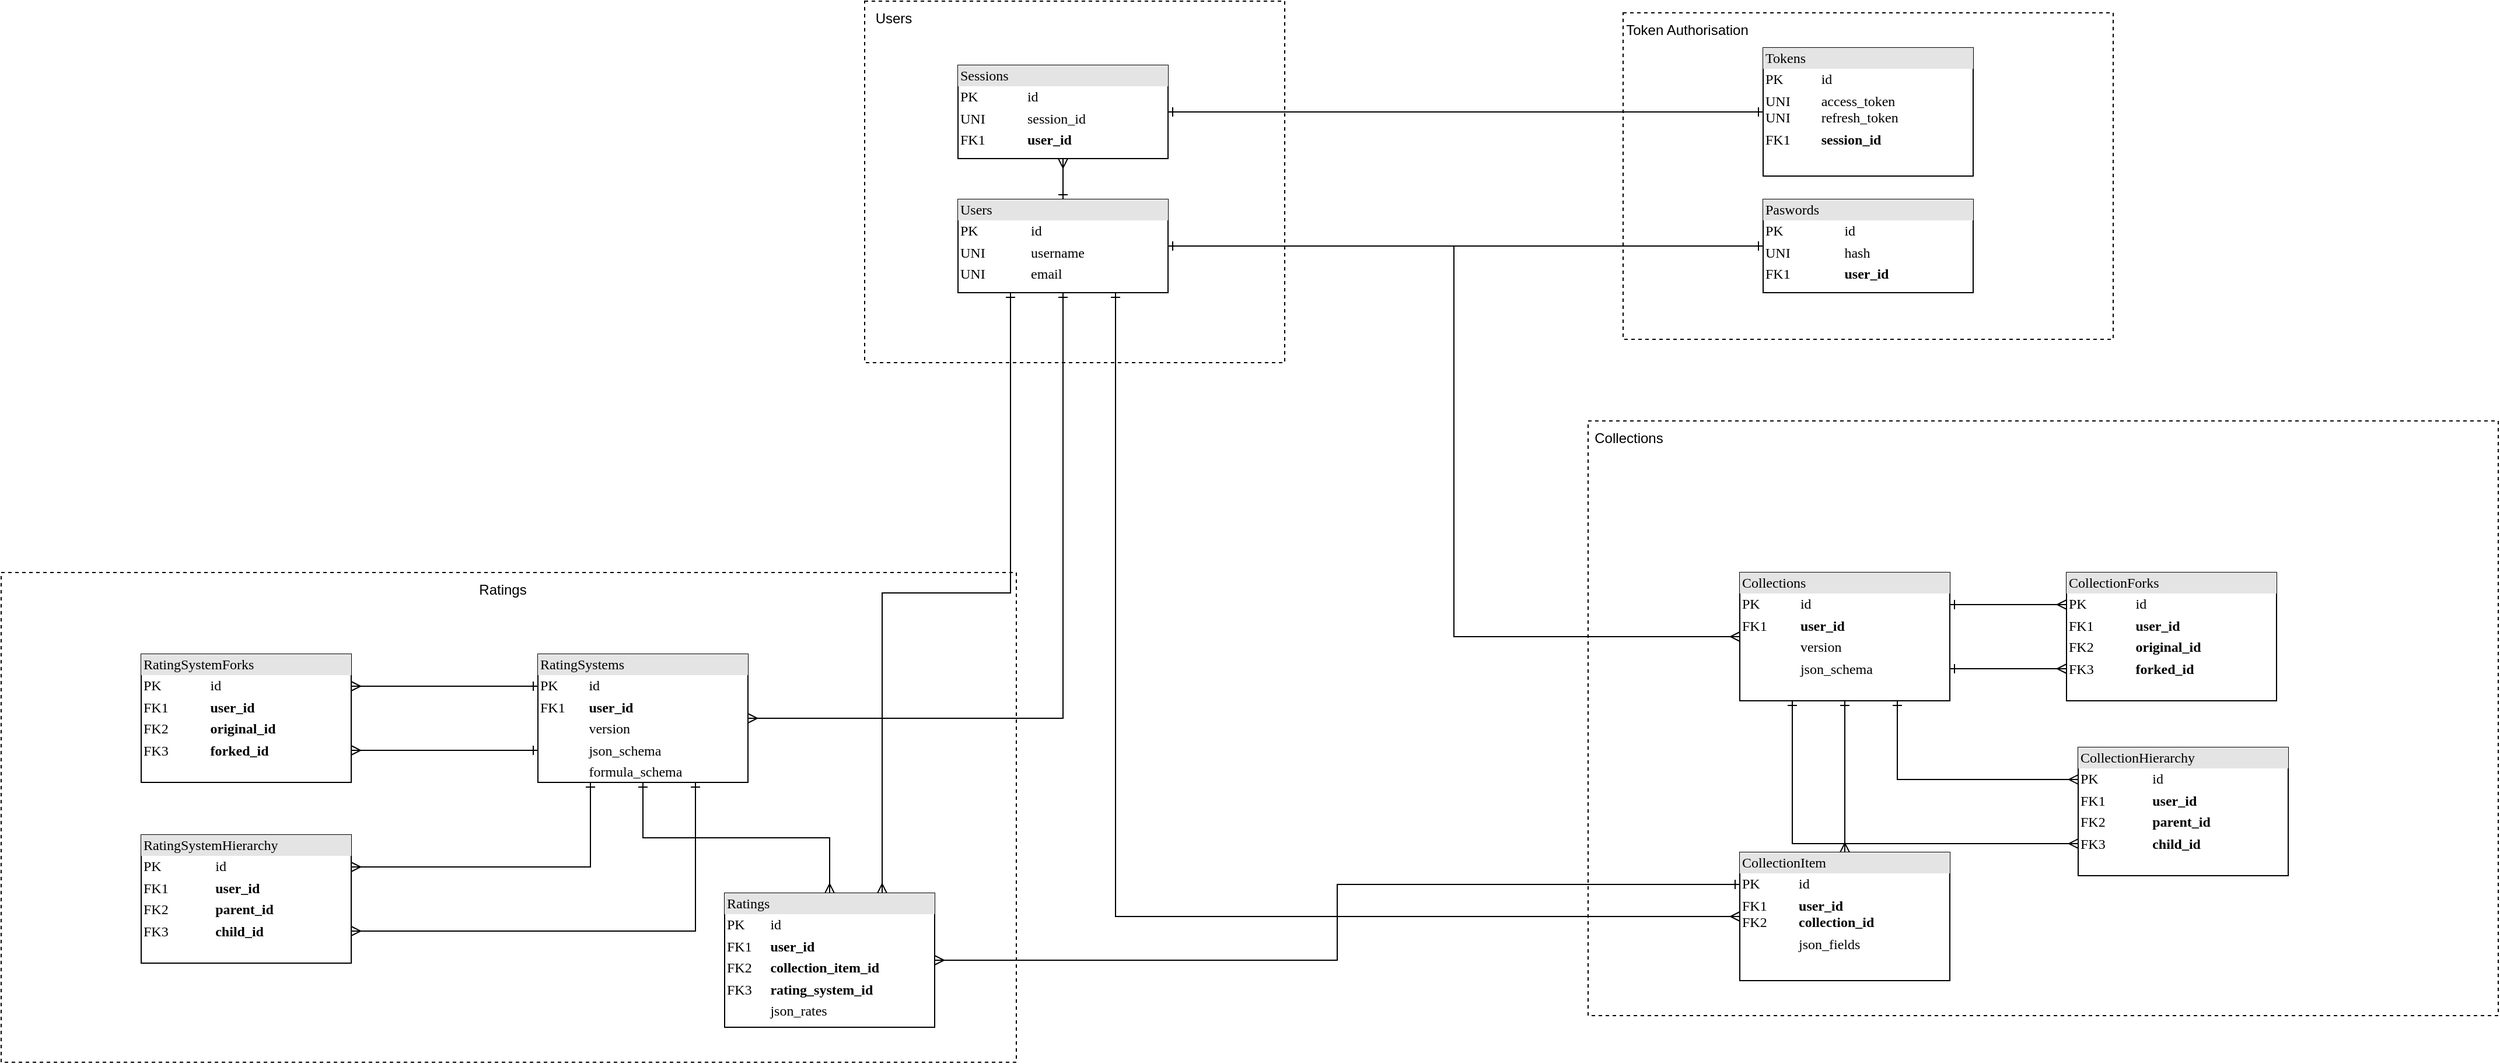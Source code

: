 <mxfile version="26.0.5">
  <diagram name="Page-1" id="2ca16b54-16f6-2749-3443-fa8db7711227">
    <mxGraphModel dx="3174" dy="1098" grid="1" gridSize="10" guides="1" tooltips="1" connect="1" arrows="1" fold="1" page="1" pageScale="1" pageWidth="1100" pageHeight="850" background="none" math="0" shadow="0">
      <root>
        <mxCell id="0" />
        <mxCell id="1" value="Users" style="" parent="0" />
        <mxCell id="23H6w32QPPdcdzGnIBgr-34" value="" style="rounded=0;whiteSpace=wrap;html=1;fillColor=none;dashed=1;" parent="1" vertex="1">
          <mxGeometry x="-30" y="80" width="360" height="310" as="geometry" />
        </mxCell>
        <mxCell id="gnAhnHJ9y2del0xO8nWR-4" style="edgeStyle=orthogonalEdgeStyle;rounded=0;orthogonalLoop=1;jettySize=auto;html=1;entryX=0;entryY=0.5;entryDx=0;entryDy=0;endArrow=ERmany;endFill=0;startArrow=ERone;startFill=0;" edge="1" parent="1" source="2ed32ef02a7f4228-1" target="23H6w32QPPdcdzGnIBgr-82">
          <mxGeometry relative="1" as="geometry" />
        </mxCell>
        <mxCell id="2ed32ef02a7f4228-1" value="&lt;div style=&quot;box-sizing: border-box; width: 100%; background: rgb(228, 228, 228); padding: 2px;&quot;&gt;Users&lt;/div&gt;&lt;table style=&quot;width:100%;font-size:1em;&quot; cellpadding=&quot;2&quot; cellspacing=&quot;0&quot;&gt;&lt;tbody&gt;&lt;tr&gt;&lt;td&gt;PK&lt;/td&gt;&lt;td&gt;id&lt;/td&gt;&lt;/tr&gt;&lt;tr&gt;&lt;td&gt;UNI&lt;/td&gt;&lt;td&gt;username&lt;/td&gt;&lt;/tr&gt;&lt;tr&gt;&lt;td&gt;UNI&lt;/td&gt;&lt;td&gt;email&lt;/td&gt;&lt;/tr&gt;&lt;/tbody&gt;&lt;/table&gt;" style="verticalAlign=top;align=left;overflow=fill;html=1;rounded=0;shadow=0;comic=0;labelBackgroundColor=none;strokeWidth=1;fontFamily=Verdana;fontSize=12" parent="1" vertex="1">
          <mxGeometry x="50" y="250" width="180" height="80" as="geometry" />
        </mxCell>
        <mxCell id="23H6w32QPPdcdzGnIBgr-6" style="edgeStyle=orthogonalEdgeStyle;rounded=0;orthogonalLoop=1;jettySize=auto;html=1;endArrow=ERone;endFill=0;startArrow=ERmany;startFill=0;" parent="1" source="23H6w32QPPdcdzGnIBgr-5" target="2ed32ef02a7f4228-1" edge="1">
          <mxGeometry relative="1" as="geometry" />
        </mxCell>
        <mxCell id="23H6w32QPPdcdzGnIBgr-5" value="&lt;div style=&quot;box-sizing: border-box; width: 100%; background: rgb(228, 228, 228); padding: 2px;&quot;&gt;Sessions&lt;/div&gt;&lt;table style=&quot;width:100%;font-size:1em;&quot; cellpadding=&quot;2&quot; cellspacing=&quot;0&quot;&gt;&lt;tbody&gt;&lt;tr&gt;&lt;td&gt;PK&lt;/td&gt;&lt;td&gt;id&lt;/td&gt;&lt;/tr&gt;&lt;tr&gt;&lt;td&gt;UNI&lt;/td&gt;&lt;td&gt;session_id&lt;/td&gt;&lt;/tr&gt;&lt;tr&gt;&lt;td&gt;FK1&lt;/td&gt;&lt;td&gt;&lt;b&gt;user_id&lt;/b&gt;&lt;/td&gt;&lt;/tr&gt;&lt;/tbody&gt;&lt;/table&gt;" style="verticalAlign=top;align=left;overflow=fill;html=1;rounded=0;shadow=0;comic=0;labelBackgroundColor=none;strokeWidth=1;fontFamily=Verdana;fontSize=12" parent="1" vertex="1">
          <mxGeometry x="50" y="135" width="180" height="80" as="geometry" />
        </mxCell>
        <mxCell id="23H6w32QPPdcdzGnIBgr-35" value="Users" style="text;html=1;align=center;verticalAlign=middle;whiteSpace=wrap;rounded=0;" parent="1" vertex="1">
          <mxGeometry x="-30" y="80" width="50" height="30" as="geometry" />
        </mxCell>
        <mxCell id="gnAhnHJ9y2del0xO8nWR-6" style="edgeStyle=orthogonalEdgeStyle;rounded=0;orthogonalLoop=1;jettySize=auto;html=1;entryX=0.75;entryY=1;entryDx=0;entryDy=0;endArrow=ERone;endFill=0;startArrow=ERmany;startFill=0;" edge="1" parent="1" source="23H6w32QPPdcdzGnIBgr-84" target="2ed32ef02a7f4228-1">
          <mxGeometry relative="1" as="geometry" />
        </mxCell>
        <mxCell id="gnAhnHJ9y2del0xO8nWR-7" style="edgeStyle=orthogonalEdgeStyle;rounded=0;orthogonalLoop=1;jettySize=auto;html=1;entryX=0.5;entryY=1;entryDx=0;entryDy=0;endArrow=ERone;endFill=0;startArrow=ERmany;startFill=0;" edge="1" parent="1" source="23H6w32QPPdcdzGnIBgr-83" target="2ed32ef02a7f4228-1">
          <mxGeometry relative="1" as="geometry" />
        </mxCell>
        <mxCell id="gnAhnHJ9y2del0xO8nWR-10" style="edgeStyle=orthogonalEdgeStyle;rounded=0;orthogonalLoop=1;jettySize=auto;html=1;exitX=0.75;exitY=0;exitDx=0;exitDy=0;entryX=0.25;entryY=1;entryDx=0;entryDy=0;endArrow=ERone;endFill=0;startArrow=ERmany;startFill=0;" edge="1" parent="1" source="23H6w32QPPdcdzGnIBgr-85" target="2ed32ef02a7f4228-1">
          <mxGeometry relative="1" as="geometry" />
        </mxCell>
        <mxCell id="gnAhnHJ9y2del0xO8nWR-14" value="" style="rounded=0;whiteSpace=wrap;html=1;fillColor=none;dashed=1;" vertex="1" parent="1">
          <mxGeometry x="-770" y="570" width="870" height="420" as="geometry" />
        </mxCell>
        <mxCell id="gnAhnHJ9y2del0xO8nWR-15" value="Ratings" style="text;html=1;align=center;verticalAlign=middle;whiteSpace=wrap;rounded=0;" vertex="1" parent="1">
          <mxGeometry x="-370" y="570" width="60" height="30" as="geometry" />
        </mxCell>
        <mxCell id="gnAhnHJ9y2del0xO8nWR-16" value="" style="rounded=0;whiteSpace=wrap;html=1;fillColor=none;dashed=1;" vertex="1" parent="1">
          <mxGeometry x="590" y="440" width="780" height="510" as="geometry" />
        </mxCell>
        <mxCell id="gnAhnHJ9y2del0xO8nWR-17" value="Collections" style="text;html=1;align=center;verticalAlign=middle;whiteSpace=wrap;rounded=0;" vertex="1" parent="1">
          <mxGeometry x="590" y="440" width="70" height="30" as="geometry" />
        </mxCell>
        <mxCell id="gnAhnHJ9y2del0xO8nWR-20" style="edgeStyle=orthogonalEdgeStyle;rounded=0;orthogonalLoop=1;jettySize=auto;html=1;exitX=0;exitY=0.25;exitDx=0;exitDy=0;entryX=1;entryY=0.25;entryDx=0;entryDy=0;startArrow=ERmany;startFill=0;endArrow=ERone;endFill=0;" edge="1" parent="1" source="gnAhnHJ9y2del0xO8nWR-18" target="23H6w32QPPdcdzGnIBgr-82">
          <mxGeometry relative="1" as="geometry" />
        </mxCell>
        <mxCell id="gnAhnHJ9y2del0xO8nWR-21" style="edgeStyle=orthogonalEdgeStyle;rounded=0;orthogonalLoop=1;jettySize=auto;html=1;exitX=0;exitY=0.75;exitDx=0;exitDy=0;entryX=1;entryY=0.75;entryDx=0;entryDy=0;startArrow=ERmany;startFill=0;endArrow=ERone;endFill=0;" edge="1" parent="1" source="gnAhnHJ9y2del0xO8nWR-18" target="23H6w32QPPdcdzGnIBgr-82">
          <mxGeometry relative="1" as="geometry" />
        </mxCell>
        <mxCell id="gnAhnHJ9y2del0xO8nWR-18" value="&lt;div style=&quot;box-sizing: border-box; width: 100%; background: rgb(228, 228, 228); padding: 2px;&quot;&gt;CollectionForks&lt;/div&gt;&lt;table style=&quot;width:100%;font-size:1em;&quot; cellpadding=&quot;2&quot; cellspacing=&quot;0&quot;&gt;&lt;tbody&gt;&lt;tr&gt;&lt;td&gt;PK&lt;/td&gt;&lt;td&gt;id&lt;/td&gt;&lt;/tr&gt;&lt;tr&gt;&lt;td&gt;FK1&lt;/td&gt;&lt;td&gt;&lt;b&gt;user_id&lt;/b&gt;&lt;/td&gt;&lt;/tr&gt;&lt;tr&gt;&lt;td&gt;FK2&lt;span style=&quot;white-space: pre;&quot;&gt;&#x9;&lt;/span&gt;&lt;/td&gt;&lt;td&gt;&lt;b&gt;original_id&lt;/b&gt;&lt;/td&gt;&lt;/tr&gt;&lt;tr&gt;&lt;td&gt;FK3&lt;/td&gt;&lt;td&gt;&lt;b&gt;forked_id&lt;/b&gt;&lt;/td&gt;&lt;/tr&gt;&lt;/tbody&gt;&lt;/table&gt;" style="verticalAlign=top;align=left;overflow=fill;html=1;rounded=0;shadow=0;comic=0;labelBackgroundColor=none;strokeWidth=1;fontFamily=Verdana;fontSize=12" vertex="1" parent="1">
          <mxGeometry x="1000" y="570" width="180" height="110" as="geometry" />
        </mxCell>
        <mxCell id="gnAhnHJ9y2del0xO8nWR-22" style="edgeStyle=orthogonalEdgeStyle;rounded=0;orthogonalLoop=1;jettySize=auto;html=1;exitX=0;exitY=0.25;exitDx=0;exitDy=0;entryX=0.75;entryY=1;entryDx=0;entryDy=0;startArrow=ERmany;startFill=0;endArrow=ERone;endFill=0;" edge="1" parent="1" source="gnAhnHJ9y2del0xO8nWR-19" target="23H6w32QPPdcdzGnIBgr-82">
          <mxGeometry relative="1" as="geometry" />
        </mxCell>
        <mxCell id="gnAhnHJ9y2del0xO8nWR-23" style="edgeStyle=orthogonalEdgeStyle;rounded=0;orthogonalLoop=1;jettySize=auto;html=1;exitX=0;exitY=0.75;exitDx=0;exitDy=0;entryX=0.25;entryY=1;entryDx=0;entryDy=0;startArrow=ERmany;startFill=0;endArrow=ERone;endFill=0;" edge="1" parent="1" source="gnAhnHJ9y2del0xO8nWR-19" target="23H6w32QPPdcdzGnIBgr-82">
          <mxGeometry relative="1" as="geometry" />
        </mxCell>
        <mxCell id="gnAhnHJ9y2del0xO8nWR-19" value="&lt;div style=&quot;box-sizing: border-box; width: 100%; background: rgb(228, 228, 228); padding: 2px;&quot;&gt;CollectionHierarchy&lt;/div&gt;&lt;table style=&quot;width:100%;font-size:1em;&quot; cellpadding=&quot;2&quot; cellspacing=&quot;0&quot;&gt;&lt;tbody&gt;&lt;tr&gt;&lt;td&gt;PK&lt;/td&gt;&lt;td&gt;id&lt;/td&gt;&lt;/tr&gt;&lt;tr&gt;&lt;td&gt;FK1&lt;/td&gt;&lt;td&gt;&lt;b&gt;user_id&lt;/b&gt;&lt;/td&gt;&lt;/tr&gt;&lt;tr&gt;&lt;td&gt;FK2&lt;span style=&quot;white-space: pre;&quot;&gt;&#x9;&lt;/span&gt;&lt;/td&gt;&lt;td&gt;&lt;b&gt;parent_id&lt;/b&gt;&lt;/td&gt;&lt;/tr&gt;&lt;tr&gt;&lt;td&gt;FK3&lt;/td&gt;&lt;td&gt;&lt;b&gt;child_id&lt;/b&gt;&lt;/td&gt;&lt;/tr&gt;&lt;/tbody&gt;&lt;/table&gt;" style="verticalAlign=top;align=left;overflow=fill;html=1;rounded=0;shadow=0;comic=0;labelBackgroundColor=none;strokeWidth=1;fontFamily=Verdana;fontSize=12" vertex="1" parent="1">
          <mxGeometry x="1010" y="720" width="180" height="110" as="geometry" />
        </mxCell>
        <mxCell id="gnAhnHJ9y2del0xO8nWR-26" style="edgeStyle=orthogonalEdgeStyle;rounded=0;orthogonalLoop=1;jettySize=auto;html=1;exitX=1;exitY=0.25;exitDx=0;exitDy=0;entryX=0;entryY=0.25;entryDx=0;entryDy=0;endArrow=ERone;endFill=0;startArrow=ERmany;startFill=0;" edge="1" parent="1" source="gnAhnHJ9y2del0xO8nWR-24" target="23H6w32QPPdcdzGnIBgr-83">
          <mxGeometry relative="1" as="geometry" />
        </mxCell>
        <mxCell id="gnAhnHJ9y2del0xO8nWR-27" style="edgeStyle=orthogonalEdgeStyle;rounded=0;orthogonalLoop=1;jettySize=auto;html=1;exitX=1;exitY=0.75;exitDx=0;exitDy=0;entryX=0;entryY=0.75;entryDx=0;entryDy=0;endArrow=ERone;endFill=0;startArrow=ERmany;startFill=0;" edge="1" parent="1" source="gnAhnHJ9y2del0xO8nWR-24" target="23H6w32QPPdcdzGnIBgr-83">
          <mxGeometry relative="1" as="geometry" />
        </mxCell>
        <mxCell id="gnAhnHJ9y2del0xO8nWR-24" value="&lt;div style=&quot;box-sizing: border-box; width: 100%; background: rgb(228, 228, 228); padding: 2px;&quot;&gt;RatingSystemForks&lt;/div&gt;&lt;table style=&quot;width:100%;font-size:1em;&quot; cellpadding=&quot;2&quot; cellspacing=&quot;0&quot;&gt;&lt;tbody&gt;&lt;tr&gt;&lt;td&gt;PK&lt;/td&gt;&lt;td&gt;id&lt;/td&gt;&lt;/tr&gt;&lt;tr&gt;&lt;td&gt;FK1&lt;/td&gt;&lt;td&gt;&lt;b&gt;user_id&lt;/b&gt;&lt;/td&gt;&lt;/tr&gt;&lt;tr&gt;&lt;td&gt;FK2&lt;span style=&quot;white-space: pre;&quot;&gt;&#x9;&lt;/span&gt;&lt;/td&gt;&lt;td&gt;&lt;b&gt;original_id&lt;/b&gt;&lt;/td&gt;&lt;/tr&gt;&lt;tr&gt;&lt;td&gt;FK3&lt;/td&gt;&lt;td&gt;&lt;b&gt;forked_id&lt;/b&gt;&lt;/td&gt;&lt;/tr&gt;&lt;/tbody&gt;&lt;/table&gt;" style="verticalAlign=top;align=left;overflow=fill;html=1;rounded=0;shadow=0;comic=0;labelBackgroundColor=none;strokeWidth=1;fontFamily=Verdana;fontSize=12" vertex="1" parent="1">
          <mxGeometry x="-650" y="640" width="180" height="110" as="geometry" />
        </mxCell>
        <mxCell id="gnAhnHJ9y2del0xO8nWR-28" style="edgeStyle=orthogonalEdgeStyle;rounded=0;orthogonalLoop=1;jettySize=auto;html=1;exitX=1;exitY=0.25;exitDx=0;exitDy=0;entryX=0.25;entryY=1;entryDx=0;entryDy=0;endArrow=ERone;endFill=0;startArrow=ERmany;startFill=0;" edge="1" parent="1" source="gnAhnHJ9y2del0xO8nWR-25" target="23H6w32QPPdcdzGnIBgr-83">
          <mxGeometry relative="1" as="geometry" />
        </mxCell>
        <mxCell id="gnAhnHJ9y2del0xO8nWR-29" style="edgeStyle=orthogonalEdgeStyle;rounded=0;orthogonalLoop=1;jettySize=auto;html=1;exitX=1;exitY=0.75;exitDx=0;exitDy=0;entryX=0.75;entryY=1;entryDx=0;entryDy=0;endArrow=ERone;endFill=0;startArrow=ERmany;startFill=0;" edge="1" parent="1" source="gnAhnHJ9y2del0xO8nWR-25" target="23H6w32QPPdcdzGnIBgr-83">
          <mxGeometry relative="1" as="geometry" />
        </mxCell>
        <mxCell id="gnAhnHJ9y2del0xO8nWR-25" value="&lt;div style=&quot;box-sizing: border-box; width: 100%; background: rgb(228, 228, 228); padding: 2px;&quot;&gt;RatingSystemHierarchy&lt;/div&gt;&lt;table style=&quot;width:100%;font-size:1em;&quot; cellpadding=&quot;2&quot; cellspacing=&quot;0&quot;&gt;&lt;tbody&gt;&lt;tr&gt;&lt;td&gt;PK&lt;/td&gt;&lt;td&gt;id&lt;/td&gt;&lt;/tr&gt;&lt;tr&gt;&lt;td&gt;FK1&lt;/td&gt;&lt;td&gt;&lt;b&gt;user_id&lt;/b&gt;&lt;/td&gt;&lt;/tr&gt;&lt;tr&gt;&lt;td&gt;FK2&lt;span style=&quot;white-space: pre;&quot;&gt;&#x9;&lt;/span&gt;&lt;/td&gt;&lt;td&gt;&lt;b&gt;parent_id&lt;/b&gt;&lt;/td&gt;&lt;/tr&gt;&lt;tr&gt;&lt;td&gt;FK3&lt;/td&gt;&lt;td&gt;&lt;b&gt;child_id&lt;/b&gt;&lt;/td&gt;&lt;/tr&gt;&lt;/tbody&gt;&lt;/table&gt;" style="verticalAlign=top;align=left;overflow=fill;html=1;rounded=0;shadow=0;comic=0;labelBackgroundColor=none;strokeWidth=1;fontFamily=Verdana;fontSize=12" vertex="1" parent="1">
          <mxGeometry x="-650" y="795" width="180" height="110" as="geometry" />
        </mxCell>
        <mxCell id="23H6w32QPPdcdzGnIBgr-18" value="Token Authorisation" parent="0" />
        <mxCell id="23H6w32QPPdcdzGnIBgr-25" style="edgeStyle=orthogonalEdgeStyle;rounded=0;orthogonalLoop=1;jettySize=auto;html=1;entryX=1;entryY=0.5;entryDx=0;entryDy=0;endArrow=ERone;endFill=0;startArrow=ERone;startFill=0;" parent="23H6w32QPPdcdzGnIBgr-18" source="23H6w32QPPdcdzGnIBgr-26" edge="1">
          <mxGeometry relative="1" as="geometry" />
        </mxCell>
        <mxCell id="23H6w32QPPdcdzGnIBgr-33" style="edgeStyle=orthogonalEdgeStyle;rounded=0;orthogonalLoop=1;jettySize=auto;html=1;entryX=1;entryY=0.5;entryDx=0;entryDy=0;endArrow=ERone;endFill=0;startArrow=ERone;startFill=0;" parent="23H6w32QPPdcdzGnIBgr-18" source="23H6w32QPPdcdzGnIBgr-26" target="2ed32ef02a7f4228-1" edge="1">
          <mxGeometry relative="1" as="geometry" />
        </mxCell>
        <mxCell id="23H6w32QPPdcdzGnIBgr-27" style="edgeStyle=orthogonalEdgeStyle;rounded=0;orthogonalLoop=1;jettySize=auto;html=1;entryX=1;entryY=0.5;entryDx=0;entryDy=0;endArrow=ERone;endFill=0;startArrow=ERone;startFill=0;" parent="23H6w32QPPdcdzGnIBgr-18" source="23H6w32QPPdcdzGnIBgr-28" edge="1">
          <mxGeometry relative="1" as="geometry" />
        </mxCell>
        <mxCell id="23H6w32QPPdcdzGnIBgr-32" style="edgeStyle=orthogonalEdgeStyle;rounded=0;orthogonalLoop=1;jettySize=auto;html=1;entryX=1;entryY=0.5;entryDx=0;entryDy=0;endArrow=ERone;endFill=0;startArrow=ERone;startFill=0;" parent="23H6w32QPPdcdzGnIBgr-18" source="23H6w32QPPdcdzGnIBgr-28" target="23H6w32QPPdcdzGnIBgr-5" edge="1">
          <mxGeometry relative="1" as="geometry" />
        </mxCell>
        <mxCell id="23H6w32QPPdcdzGnIBgr-37" value="" style="group" parent="23H6w32QPPdcdzGnIBgr-18" vertex="1" connectable="0">
          <mxGeometry x="620" y="90" width="420" height="280" as="geometry" />
        </mxCell>
        <mxCell id="23H6w32QPPdcdzGnIBgr-29" value="" style="group" parent="23H6w32QPPdcdzGnIBgr-37" vertex="1" connectable="0">
          <mxGeometry width="420" height="280" as="geometry" />
        </mxCell>
        <mxCell id="23H6w32QPPdcdzGnIBgr-30" value="&lt;div&gt;&lt;br&gt;&lt;/div&gt;" style="rounded=0;whiteSpace=wrap;html=1;fillColor=none;dashed=1;align=left;" parent="23H6w32QPPdcdzGnIBgr-29" vertex="1">
          <mxGeometry width="420" height="280" as="geometry" />
        </mxCell>
        <mxCell id="23H6w32QPPdcdzGnIBgr-31" value="Token Authorisation" style="text;html=1;align=center;verticalAlign=middle;whiteSpace=wrap;rounded=0;" parent="23H6w32QPPdcdzGnIBgr-29" vertex="1">
          <mxGeometry width="110" height="30" as="geometry" />
        </mxCell>
        <mxCell id="23H6w32QPPdcdzGnIBgr-26" value="&lt;div style=&quot;box-sizing: border-box; width: 100%; background: rgb(228, 228, 228); padding: 2px;&quot;&gt;Paswords&lt;/div&gt;&lt;table style=&quot;width:100%;font-size:1em;&quot; cellpadding=&quot;2&quot; cellspacing=&quot;0&quot;&gt;&lt;tbody&gt;&lt;tr&gt;&lt;td&gt;PK&lt;/td&gt;&lt;td&gt;id&lt;/td&gt;&lt;/tr&gt;&lt;tr&gt;&lt;td&gt;UNI&lt;/td&gt;&lt;td&gt;hash&lt;/td&gt;&lt;/tr&gt;&lt;tr&gt;&lt;td&gt;FK1&lt;/td&gt;&lt;td&gt;&lt;b&gt;user_id&lt;/b&gt;&lt;/td&gt;&lt;/tr&gt;&lt;/tbody&gt;&lt;/table&gt;" style="verticalAlign=top;align=left;overflow=fill;html=1;rounded=0;shadow=0;comic=0;labelBackgroundColor=none;strokeWidth=1;fontFamily=Verdana;fontSize=12" parent="23H6w32QPPdcdzGnIBgr-37" vertex="1">
          <mxGeometry x="120" y="160" width="180" height="80" as="geometry" />
        </mxCell>
        <mxCell id="23H6w32QPPdcdzGnIBgr-28" value="&lt;div style=&quot;box-sizing: border-box; width: 100%; background: rgb(228, 228, 228); padding: 2px;&quot;&gt;Tokens&lt;/div&gt;&lt;table style=&quot;width:100%;font-size:1em;&quot; cellpadding=&quot;2&quot; cellspacing=&quot;0&quot;&gt;&lt;tbody&gt;&lt;tr&gt;&lt;td&gt;PK&lt;/td&gt;&lt;td&gt;id&lt;/td&gt;&lt;/tr&gt;&lt;tr&gt;&lt;td&gt;UNI&lt;br&gt;UNI&lt;/td&gt;&lt;td&gt;access_token&lt;br&gt;refresh_token&lt;/td&gt;&lt;/tr&gt;&lt;tr&gt;&lt;td&gt;FK1&lt;/td&gt;&lt;td&gt;&lt;b&gt;session_id&lt;/b&gt;&lt;/td&gt;&lt;/tr&gt;&lt;/tbody&gt;&lt;/table&gt;" style="verticalAlign=top;align=left;overflow=fill;html=1;rounded=0;shadow=0;comic=0;labelBackgroundColor=none;strokeWidth=1;fontFamily=Verdana;fontSize=12" parent="23H6w32QPPdcdzGnIBgr-37" vertex="1">
          <mxGeometry x="120" y="30" width="180" height="110" as="geometry" />
        </mxCell>
        <mxCell id="23H6w32QPPdcdzGnIBgr-45" value="Слой без названия" parent="0" />
        <mxCell id="23H6w32QPPdcdzGnIBgr-82" value="&lt;div style=&quot;box-sizing: border-box; width: 100%; background: rgb(228, 228, 228); padding: 2px;&quot;&gt;Collections&lt;/div&gt;&lt;table style=&quot;width:100%;font-size:1em;&quot; cellpadding=&quot;2&quot; cellspacing=&quot;0&quot;&gt;&lt;tbody&gt;&lt;tr&gt;&lt;td&gt;PK&lt;/td&gt;&lt;td&gt;id&lt;/td&gt;&lt;/tr&gt;&lt;tr&gt;&lt;td&gt;FK1&lt;/td&gt;&lt;td&gt;&lt;b&gt;user_id&lt;/b&gt;&lt;/td&gt;&lt;/tr&gt;&lt;tr&gt;&lt;td&gt;&lt;br&gt;&lt;/td&gt;&lt;td&gt;version&lt;/td&gt;&lt;/tr&gt;&lt;tr&gt;&lt;td&gt;&lt;br&gt;&lt;/td&gt;&lt;td&gt;json_schema&lt;/td&gt;&lt;/tr&gt;&lt;/tbody&gt;&lt;/table&gt;" style="verticalAlign=top;align=left;overflow=fill;html=1;rounded=0;shadow=0;comic=0;labelBackgroundColor=none;strokeWidth=1;fontFamily=Verdana;fontSize=12" parent="23H6w32QPPdcdzGnIBgr-45" vertex="1">
          <mxGeometry x="720" y="570" width="180" height="110" as="geometry" />
        </mxCell>
        <mxCell id="23H6w32QPPdcdzGnIBgr-83" value="&lt;div style=&quot;box-sizing: border-box; width: 100%; background: rgb(228, 228, 228); padding: 2px;&quot;&gt;RatingSystems&lt;/div&gt;&lt;table style=&quot;width:100%;font-size:1em;&quot; cellpadding=&quot;2&quot; cellspacing=&quot;0&quot;&gt;&lt;tbody&gt;&lt;tr&gt;&lt;td&gt;PK&lt;/td&gt;&lt;td&gt;id&lt;/td&gt;&lt;/tr&gt;&lt;tr&gt;&lt;td&gt;FK1&lt;/td&gt;&lt;td&gt;&lt;b&gt;user_id&lt;/b&gt;&lt;/td&gt;&lt;/tr&gt;&lt;tr&gt;&lt;td&gt;&lt;br&gt;&lt;/td&gt;&lt;td&gt;version&lt;/td&gt;&lt;/tr&gt;&lt;tr&gt;&lt;td&gt;&lt;br&gt;&lt;/td&gt;&lt;td&gt;json_schema&lt;/td&gt;&lt;/tr&gt;&lt;tr&gt;&lt;td&gt;&lt;br&gt;&lt;/td&gt;&lt;td&gt;formula_schema&lt;/td&gt;&lt;/tr&gt;&lt;tr&gt;&lt;td&gt;&lt;br&gt;&lt;br&gt;&lt;/td&gt;&lt;td&gt;&lt;br&gt;&lt;/td&gt;&lt;/tr&gt;&lt;tr&gt;&lt;td&gt;&lt;br&gt;&lt;/td&gt;&lt;td&gt;&lt;br&gt;&lt;/td&gt;&lt;/tr&gt;&lt;tr&gt;&lt;td&gt;&lt;br&gt;&lt;/td&gt;&lt;td&gt;&lt;br&gt;&lt;/td&gt;&lt;/tr&gt;&lt;tr&gt;&lt;td&gt;&lt;br&gt;&lt;/td&gt;&lt;td&gt;&lt;br&gt;&lt;/td&gt;&lt;/tr&gt;&lt;/tbody&gt;&lt;/table&gt;" style="verticalAlign=top;align=left;overflow=fill;html=1;rounded=0;shadow=0;comic=0;labelBackgroundColor=none;strokeWidth=1;fontFamily=Verdana;fontSize=12" parent="23H6w32QPPdcdzGnIBgr-45" vertex="1">
          <mxGeometry x="-310" y="640" width="180" height="110" as="geometry" />
        </mxCell>
        <mxCell id="gnAhnHJ9y2del0xO8nWR-5" style="edgeStyle=orthogonalEdgeStyle;rounded=0;orthogonalLoop=1;jettySize=auto;html=1;endArrow=ERone;endFill=0;startArrow=ERmany;startFill=0;" edge="1" parent="23H6w32QPPdcdzGnIBgr-45" source="23H6w32QPPdcdzGnIBgr-84" target="23H6w32QPPdcdzGnIBgr-82">
          <mxGeometry relative="1" as="geometry" />
        </mxCell>
        <mxCell id="23H6w32QPPdcdzGnIBgr-84" value="&lt;div style=&quot;box-sizing: border-box; width: 100%; background: rgb(228, 228, 228); padding: 2px;&quot;&gt;CollectionItem&lt;/div&gt;&lt;table style=&quot;width:100%;font-size:1em;&quot; cellpadding=&quot;2&quot; cellspacing=&quot;0&quot;&gt;&lt;tbody&gt;&lt;tr&gt;&lt;td&gt;PK&lt;/td&gt;&lt;td&gt;id&lt;/td&gt;&lt;/tr&gt;&lt;tr&gt;&lt;td&gt;FK1&lt;br&gt;FK2&lt;/td&gt;&lt;td&gt;&lt;b&gt;user_id&lt;/b&gt;&lt;br&gt;&lt;b&gt;collection_id&lt;/b&gt;&lt;/td&gt;&lt;/tr&gt;&lt;tr&gt;&lt;td&gt;&lt;br&gt;&lt;/td&gt;&lt;td&gt;json_fields&lt;/td&gt;&lt;/tr&gt;&lt;/tbody&gt;&lt;/table&gt;" style="verticalAlign=top;align=left;overflow=fill;html=1;rounded=0;shadow=0;comic=0;labelBackgroundColor=none;strokeWidth=1;fontFamily=Verdana;fontSize=12" parent="23H6w32QPPdcdzGnIBgr-45" vertex="1">
          <mxGeometry x="720" y="810" width="180" height="110" as="geometry" />
        </mxCell>
        <mxCell id="gnAhnHJ9y2del0xO8nWR-8" style="edgeStyle=orthogonalEdgeStyle;rounded=0;orthogonalLoop=1;jettySize=auto;html=1;exitX=0.5;exitY=0;exitDx=0;exitDy=0;entryX=0.5;entryY=1;entryDx=0;entryDy=0;endArrow=ERone;endFill=0;startArrow=ERmany;startFill=0;" edge="1" parent="23H6w32QPPdcdzGnIBgr-45" source="23H6w32QPPdcdzGnIBgr-85" target="23H6w32QPPdcdzGnIBgr-83">
          <mxGeometry relative="1" as="geometry" />
        </mxCell>
        <mxCell id="gnAhnHJ9y2del0xO8nWR-9" style="edgeStyle=orthogonalEdgeStyle;rounded=0;orthogonalLoop=1;jettySize=auto;html=1;entryX=0;entryY=0.25;entryDx=0;entryDy=0;endArrow=ERone;endFill=0;startArrow=ERmany;startFill=0;" edge="1" parent="23H6w32QPPdcdzGnIBgr-45" source="23H6w32QPPdcdzGnIBgr-85" target="23H6w32QPPdcdzGnIBgr-84">
          <mxGeometry relative="1" as="geometry" />
        </mxCell>
        <mxCell id="23H6w32QPPdcdzGnIBgr-85" value="&lt;div style=&quot;box-sizing: border-box; width: 100%; background: rgb(228, 228, 228); padding: 2px;&quot;&gt;Ratings&lt;/div&gt;&lt;table style=&quot;width:100%;font-size:1em;&quot; cellpadding=&quot;2&quot; cellspacing=&quot;0&quot;&gt;&lt;tbody&gt;&lt;tr&gt;&lt;td&gt;PK&lt;/td&gt;&lt;td&gt;id&lt;/td&gt;&lt;/tr&gt;&lt;tr&gt;&lt;td&gt;FK1&lt;/td&gt;&lt;td&gt;&lt;b&gt;user_id&lt;/b&gt;&lt;/td&gt;&lt;/tr&gt;&lt;tr&gt;&lt;td&gt;FK2&lt;/td&gt;&lt;td&gt;&lt;b&gt;collection_item_id&lt;/b&gt;&lt;/td&gt;&lt;/tr&gt;&lt;tr&gt;&lt;td&gt;FK3&lt;/td&gt;&lt;td&gt;&lt;b&gt;rating_system_id&lt;/b&gt;&lt;/td&gt;&lt;/tr&gt;&lt;tr&gt;&lt;td&gt;&lt;br&gt;&lt;/td&gt;&lt;td&gt;json_rates&lt;/td&gt;&lt;/tr&gt;&lt;tr&gt;&lt;td&gt;&lt;br&gt;&lt;/td&gt;&lt;td&gt;&lt;br&gt;&lt;/td&gt;&lt;/tr&gt;&lt;tr&gt;&lt;td&gt;&lt;br&gt;&lt;br&gt;&lt;/td&gt;&lt;td&gt;&lt;br&gt;&lt;/td&gt;&lt;/tr&gt;&lt;tr&gt;&lt;td&gt;&lt;br&gt;&lt;/td&gt;&lt;td&gt;&lt;br&gt;&lt;/td&gt;&lt;/tr&gt;&lt;tr&gt;&lt;td&gt;&lt;br&gt;&lt;/td&gt;&lt;td&gt;&lt;br&gt;&lt;/td&gt;&lt;/tr&gt;&lt;/tbody&gt;&lt;/table&gt;" style="verticalAlign=top;align=left;overflow=fill;html=1;rounded=0;shadow=0;comic=0;labelBackgroundColor=none;strokeWidth=1;fontFamily=Verdana;fontSize=12" parent="23H6w32QPPdcdzGnIBgr-45" vertex="1">
          <mxGeometry x="-150" y="845" width="180" height="115" as="geometry" />
        </mxCell>
      </root>
    </mxGraphModel>
  </diagram>
</mxfile>
